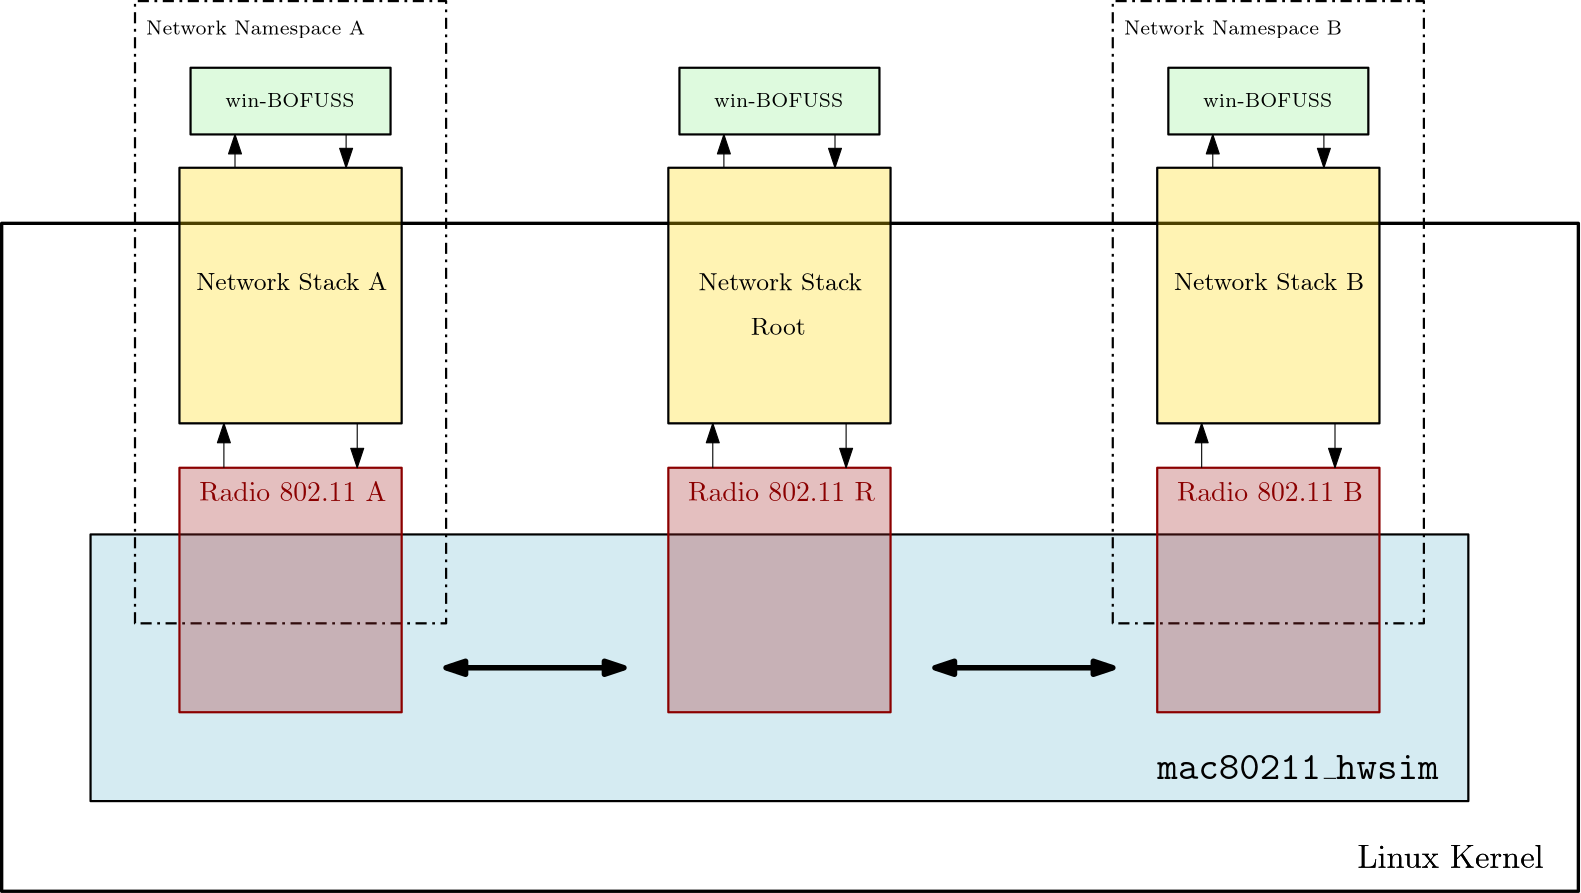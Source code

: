 <?xml version="1.0"?>
<!DOCTYPE ipe SYSTEM "ipe.dtd">
<ipe version="70218" creator="Ipe 7.2.26">
<info created="D:20230719122629" modified="D:20250823013226"/>
<ipestyle name="basic">
<symbol name="arrow/arc(spx)">
<path stroke="sym-stroke" fill="sym-stroke" pen="sym-pen">
0 0 m
-1 0.333 l
-1 -0.333 l
h
</path>
</symbol>
<symbol name="arrow/farc(spx)">
<path stroke="sym-stroke" fill="white" pen="sym-pen">
0 0 m
-1 0.333 l
-1 -0.333 l
h
</path>
</symbol>
<symbol name="arrow/ptarc(spx)">
<path stroke="sym-stroke" fill="sym-stroke" pen="sym-pen">
0 0 m
-1 0.333 l
-0.8 0 l
-1 -0.333 l
h
</path>
</symbol>
<symbol name="arrow/fptarc(spx)">
<path stroke="sym-stroke" fill="white" pen="sym-pen">
0 0 m
-1 0.333 l
-0.8 0 l
-1 -0.333 l
h
</path>
</symbol>
<symbol name="mark/circle(sx)" transformations="translations">
<path fill="sym-stroke">
0.6 0 0 0.6 0 0 e
0.4 0 0 0.4 0 0 e
</path>
</symbol>
<symbol name="mark/disk(sx)" transformations="translations">
<path fill="sym-stroke">
0.6 0 0 0.6 0 0 e
</path>
</symbol>
<symbol name="mark/fdisk(sfx)" transformations="translations">
<group>
<path fill="sym-fill">
0.5 0 0 0.5 0 0 e
</path>
<path fill="sym-stroke" fillrule="eofill">
0.6 0 0 0.6 0 0 e
0.4 0 0 0.4 0 0 e
</path>
</group>
</symbol>
<symbol name="mark/box(sx)" transformations="translations">
<path fill="sym-stroke" fillrule="eofill">
-0.6 -0.6 m
0.6 -0.6 l
0.6 0.6 l
-0.6 0.6 l
h
-0.4 -0.4 m
0.4 -0.4 l
0.4 0.4 l
-0.4 0.4 l
h
</path>
</symbol>
<symbol name="mark/square(sx)" transformations="translations">
<path fill="sym-stroke">
-0.6 -0.6 m
0.6 -0.6 l
0.6 0.6 l
-0.6 0.6 l
h
</path>
</symbol>
<symbol name="mark/fsquare(sfx)" transformations="translations">
<group>
<path fill="sym-fill">
-0.5 -0.5 m
0.5 -0.5 l
0.5 0.5 l
-0.5 0.5 l
h
</path>
<path fill="sym-stroke" fillrule="eofill">
-0.6 -0.6 m
0.6 -0.6 l
0.6 0.6 l
-0.6 0.6 l
h
-0.4 -0.4 m
0.4 -0.4 l
0.4 0.4 l
-0.4 0.4 l
h
</path>
</group>
</symbol>
<symbol name="mark/cross(sx)" transformations="translations">
<group>
<path fill="sym-stroke">
-0.43 -0.57 m
0.57 0.43 l
0.43 0.57 l
-0.57 -0.43 l
h
</path>
<path fill="sym-stroke">
-0.43 0.57 m
0.57 -0.43 l
0.43 -0.57 l
-0.57 0.43 l
h
</path>
</group>
</symbol>
<symbol name="arrow/fnormal(spx)">
<path stroke="sym-stroke" fill="white" pen="sym-pen">
0 0 m
-1 0.333 l
-1 -0.333 l
h
</path>
</symbol>
<symbol name="arrow/pointed(spx)">
<path stroke="sym-stroke" fill="sym-stroke" pen="sym-pen">
0 0 m
-1 0.333 l
-0.8 0 l
-1 -0.333 l
h
</path>
</symbol>
<symbol name="arrow/fpointed(spx)">
<path stroke="sym-stroke" fill="white" pen="sym-pen">
0 0 m
-1 0.333 l
-0.8 0 l
-1 -0.333 l
h
</path>
</symbol>
<symbol name="arrow/linear(spx)">
<path stroke="sym-stroke" pen="sym-pen">
-1 0.333 m
0 0 l
-1 -0.333 l
</path>
</symbol>
<symbol name="arrow/fdouble(spx)">
<path stroke="sym-stroke" fill="white" pen="sym-pen">
0 0 m
-1 0.333 l
-1 -0.333 l
h
-1 0 m
-2 0.333 l
-2 -0.333 l
h
</path>
</symbol>
<symbol name="arrow/double(spx)">
<path stroke="sym-stroke" fill="sym-stroke" pen="sym-pen">
0 0 m
-1 0.333 l
-1 -0.333 l
h
-1 0 m
-2 0.333 l
-2 -0.333 l
h
</path>
</symbol>
<symbol name="arrow/mid-normal(spx)">
<path stroke="sym-stroke" fill="sym-stroke" pen="sym-pen">
0.5 0 m
-0.5 0.333 l
-0.5 -0.333 l
h
</path>
</symbol>
<symbol name="arrow/mid-fnormal(spx)">
<path stroke="sym-stroke" fill="white" pen="sym-pen">
0.5 0 m
-0.5 0.333 l
-0.5 -0.333 l
h
</path>
</symbol>
<symbol name="arrow/mid-pointed(spx)">
<path stroke="sym-stroke" fill="sym-stroke" pen="sym-pen">
0.5 0 m
-0.5 0.333 l
-0.3 0 l
-0.5 -0.333 l
h
</path>
</symbol>
<symbol name="arrow/mid-fpointed(spx)">
<path stroke="sym-stroke" fill="white" pen="sym-pen">
0.5 0 m
-0.5 0.333 l
-0.3 0 l
-0.5 -0.333 l
h
</path>
</symbol>
<symbol name="arrow/mid-double(spx)">
<path stroke="sym-stroke" fill="sym-stroke" pen="sym-pen">
1 0 m
0 0.333 l
0 -0.333 l
h
0 0 m
-1 0.333 l
-1 -0.333 l
h
</path>
</symbol>
<symbol name="arrow/mid-fdouble(spx)">
<path stroke="sym-stroke" fill="white" pen="sym-pen">
1 0 m
0 0.333 l
0 -0.333 l
h
0 0 m
-1 0.333 l
-1 -0.333 l
h
</path>
</symbol>
<anglesize name="22.5 deg" value="22.5"/>
<anglesize name="30 deg" value="30"/>
<anglesize name="45 deg" value="45"/>
<anglesize name="60 deg" value="60"/>
<anglesize name="90 deg" value="90"/>
<arrowsize name="large" value="10"/>
<arrowsize name="small" value="5"/>
<arrowsize name="tiny" value="3"/>
<color name="blue" value="0 0 1"/>
<color name="brown" value="0.647 0.165 0.165"/>
<color name="darkblue" value="0 0 0.545"/>
<color name="darkcyan" value="0 0.545 0.545"/>
<color name="darkgray" value="0.663"/>
<color name="darkgreen" value="0 0.392 0"/>
<color name="darkmagenta" value="0.545 0 0.545"/>
<color name="darkorange" value="1 0.549 0"/>
<color name="darkred" value="0.545 0 0"/>
<color name="gold" value="1 0.843 0"/>
<color name="gray" value="0.745"/>
<color name="green" value="0 1 0"/>
<color name="lightblue" value="0.678 0.847 0.902"/>
<color name="lightcyan" value="0.878 1 1"/>
<color name="lightgray" value="0.827"/>
<color name="lightgreen" value="0.565 0.933 0.565"/>
<color name="lightyellow" value="1 1 0.878"/>
<color name="navy" value="0 0 0.502"/>
<color name="orange" value="1 0.647 0"/>
<color name="pink" value="1 0.753 0.796"/>
<color name="purple" value="0.627 0.125 0.941"/>
<color name="red" value="1 0 0"/>
<color name="seagreen" value="0.18 0.545 0.341"/>
<color name="turquoise" value="0.251 0.878 0.816"/>
<color name="violet" value="0.933 0.51 0.933"/>
<color name="yellow" value="1 1 0"/>
<dashstyle name="dash dot dotted" value="[4 2 1 2 1 2] 0"/>
<dashstyle name="dash dotted" value="[4 2 1 2] 0"/>
<dashstyle name="dashed" value="[4] 0"/>
<dashstyle name="dotted" value="[1 3] 0"/>
<gridsize name="10 pts (~3.5 mm)" value="10"/>
<gridsize name="14 pts (~5 mm)" value="14"/>
<gridsize name="16 pts (~6 mm)" value="16"/>
<gridsize name="20 pts (~7 mm)" value="20"/>
<gridsize name="28 pts (~10 mm)" value="28"/>
<gridsize name="32 pts (~12 mm)" value="32"/>
<gridsize name="4 pts" value="4"/>
<gridsize name="56 pts (~20 mm)" value="56"/>
<gridsize name="8 pts (~3 mm)" value="8"/>
<opacity name="10%" value="0.1"/>
<opacity name="30%" value="0.3"/>
<opacity name="50%" value="0.5"/>
<opacity name="75%" value="0.75"/>
<pen name="fat" value="1.2"/>
<pen name="heavier" value="0.8"/>
<pen name="ultrafat" value="2"/>
<symbolsize name="large" value="5"/>
<symbolsize name="small" value="2"/>
<symbolsize name="tiny" value="1.1"/>
<textsize name="Huge" value="\Huge"/>
<textsize name="LARGE" value="\LARGE"/>
<textsize name="Large" value="\Large"/>
<textsize name="footnote" value="\footnotesize"/>
<textsize name="huge" value="\huge"/>
<textsize name="large" value="\large"/>
<textsize name="script" value="\scriptsize"/>
<textsize name="small" value="\small"/>
<textsize name="tiny" value="\tiny"/>
<textstyle name="center" begin="\begin{center}" end="\end{center}"/>
<textstyle name="item" begin="\begin{itemize}\item{}" end="\end{itemize}"/>
<textstyle name="itemize" begin="\begin{itemize}" end="\end{itemize}"/>
<tiling name="falling" angle="-60" step="4" width="1"/>
<tiling name="rising" angle="30" step="4" width="1"/>
</ipestyle>
<page>
<layer name="alpha"/>
<view layers="alpha" active="alpha"/>
<path layer="alpha" matrix="1.2233 0 0 1.36627 -62.2914 -275.438" stroke="black" pen="fat">
64 752 m
64 576 l
528 576 l
528 752 l
h
</path>
<text matrix="1 0 0 1 432 -224" transformations="translations" pos="72 744" stroke="black" type="label" width="67.141" height="8.302" depth="0" valign="baseline" size="large">Linux Kernel</text>
<path matrix="1.14815 0 0 2 -43.8519 -640" stroke="black" fill="lightblue" pen="heavier" opacity="50%" stroke-opacity="opaque">
80 640 m
80 592 l
512 592 l
512 640 l
h
</path>
<text matrix="1 0 0 1 148 -64" transformations="translations" pos="284 616" stroke="black" type="label" width="101.285" height="8.767" depth="0" valign="baseline" size="Large">\texttt{mac80211\_hwsim}</text>
<path matrix="0.875 0 0 1.07692 -20 -46.7692" stroke="black" dash="dash dotted" pen="heavier" opacity="50%" stroke-opacity="opaque">
96 608 m
96 816 l
224 816 l
224 608 l
h
</path>
<text matrix="1 0 0 1 0 8" transformations="translations" pos="68 812" stroke="black" type="label" width="81.55" height="4.849" depth="1.35" valign="baseline" size="script">Network Namespace A </text>
<path matrix="1 0 0 1.83333 0 -568" stroke="darkred" fill="brown" pen="heavier" opacity="30%" stroke-opacity="opaque">
80 672 m
80 624 l
160 624 l
160 672 l
h
</path>
<text matrix="1 0 0 1 -0.914745 -12" transformations="translations" pos="88 664" stroke="darkred" type="label" width="67.386" height="6.918" depth="0" valign="baseline">Radio 802.11 A</text>
<text matrix="1 0 0 1 432 -224" transformations="translations" pos="72 744" stroke="black" type="label" width="67.141" height="8.302" depth="0" valign="baseline" size="large">Linux Kernel</text>
<path matrix="1 0 0 1.15 0 -111.2" stroke="black" fill="gold" pen="heavier" opacity="30%" stroke-opacity="opaque">
80 688 m
80 768 l
160 768 l
160 688 l
h
</path>
<text matrix="1 0 0 1 -9.99419 -8" transformations="translations" pos="96 736" stroke="black" type="label" width="68.881" height="6.227" depth="0" valign="baseline" size="small">Network Stack A</text>
<path stroke="black" fill="black" arrow="normal/normal">
96 664 m
96 680 l
</path>
<path stroke="black" fill="black" arrow="normal/normal">
144 680 m
144 664 l
</path>
<path matrix="1 0 0 0.75 0 202" stroke="black" fill="lightgreen" pen="heavier" opacity="30%" stroke-opacity="opaque">
84 808 m
84 776 l
156 776 l
156 808 l
h
</path>
<text matrix="1 0 0 1 0.466713 -2.13315" transformations="translations" pos="96 796" stroke="black" type="label" width="46.534" height="4.765" depth="0" valign="baseline" size="script">win-BOFUSS</text>
<path stroke="black" fill="lightgreen" arrow="normal/normal">
100 772 m
100 784 l
</path>
<path stroke="black" fill="lightgreen" arrow="normal/normal">
140 784 m
140 772 l
</path>
<path matrix="0.875 0 0 1.07692 332 -46.7692" stroke="black" dash="dash dotted" pen="heavier" opacity="50%" stroke-opacity="opaque">
96 608 m
96 816 l
224 816 l
224 608 l
h
</path>
<text matrix="1 0 0 1 352 8" transformations="translations" pos="68 812" stroke="black" type="label" width="81.239" height="4.849" depth="1.35" valign="baseline" size="script">Network Namespace B </text>
<path matrix="1 0 0 1.83333 352 -568" stroke="darkred" fill="brown" pen="heavier" opacity="30%" stroke-opacity="opaque">
80 672 m
80 624 l
160 624 l
160 672 l
h
</path>
<text matrix="1 0 0 1 351.085 -12" transformations="translations" pos="88 664" stroke="darkred" type="label" width="66.971" height="6.918" depth="0" valign="baseline">Radio 802.11 B</text>
<path matrix="1 0 0 1.15 352 -111.2" stroke="black" fill="gold" pen="heavier" opacity="30%" stroke-opacity="opaque">
80 688 m
80 768 l
160 768 l
160 688 l
h
</path>
<text matrix="1 0 0 1 342.006 -8" transformations="translations" pos="96 736" stroke="black" type="label" width="68.497" height="6.227" depth="0" valign="baseline" size="small">Network Stack B</text>
<path matrix="1 0 0 1 352 0" stroke="black" fill="black" arrow="normal/normal">
96 664 m
96 680 l
</path>
<path matrix="1 0 0 1 352 0" stroke="black" fill="black" arrow="normal/normal">
144 680 m
144 664 l
</path>
<path matrix="1 0 0 0.75 352 202" stroke="black" fill="lightgreen" pen="heavier" opacity="30%" stroke-opacity="opaque">
84 808 m
84 776 l
156 776 l
156 808 l
h
</path>
<text matrix="1 0 0 1 352.467 -2.13315" transformations="translations" pos="96 796" stroke="black" type="label" width="46.534" height="4.765" depth="0" valign="baseline" size="script">win-BOFUSS</text>
<path matrix="1 0 0 1 352 0" stroke="black" fill="lightgreen" arrow="normal/normal">
100 772 m
100 784 l
</path>
<path matrix="1 0 0 1 352 0" stroke="black" fill="lightgreen" arrow="normal/normal">
140 784 m
140 772 l
</path>
<path matrix="1 0 0 1.83333 176 -568" stroke="darkred" fill="brown" pen="heavier" opacity="30%" stroke-opacity="opaque">
80 672 m
80 624 l
160 624 l
160 672 l
h
</path>
<text matrix="1 0 0 1 175.085 -12" transformations="translations" pos="88 664" stroke="darkred" type="label" width="67.248" height="6.918" depth="0" valign="baseline">Radio 802.11 R</text>
<path matrix="1 0 0 1.15 176 -111.2" stroke="black" fill="gold" pen="heavier" opacity="30%" stroke-opacity="opaque">
80 688 m
80 768 l
160 768 l
160 688 l
h
</path>
<text matrix="1 0 0 1 170.892 -8.09846" transformations="translations" pos="96 736" stroke="black" type="label" width="58.899" height="6.227" depth="0" valign="baseline" size="small">Network Stack</text>
<path matrix="1 0 0 1 176 0" stroke="black" fill="black" arrow="normal/normal">
96 664 m
96 680 l
</path>
<path matrix="1 0 0 1 176 0" stroke="black" fill="black" arrow="normal/normal">
144 680 m
144 664 l
</path>
<path matrix="1 0 0 0.75 176 202" stroke="black" fill="lightgreen" pen="heavier" opacity="30%" stroke-opacity="opaque">
84 808 m
84 776 l
156 776 l
156 808 l
h
</path>
<text matrix="1 0 0 1 176.467 -2.13315" transformations="translations" pos="96 796" stroke="black" type="label" width="46.534" height="4.765" depth="0" valign="baseline" size="script">win-BOFUSS</text>
<path matrix="1 0 0 1 176 0" stroke="black" fill="lightgreen" arrow="normal/normal">
100 772 m
100 784 l
</path>
<path matrix="1 0 0 1 176 0" stroke="black" fill="lightgreen" arrow="normal/normal">
140 784 m
140 772 l
</path>
<text matrix="1 0 0 1 -2.32613 -8.13544" transformations="translations" pos="288 720" stroke="black" type="label" width="19.838" height="6.127" depth="0" valign="baseline" size="small">Root</text>
<path stroke="black" fill="lightgreen" pen="ultrafat" arrow="normal/normal" rarrow="normal/normal">
176 592 m
240 592 l
</path>
<path matrix="1 0 0 1 176 0" stroke="black" fill="lightgreen" pen="ultrafat" arrow="normal/normal" rarrow="normal/normal">
176 592 m
240 592 l
</path>
</page>
</ipe>
